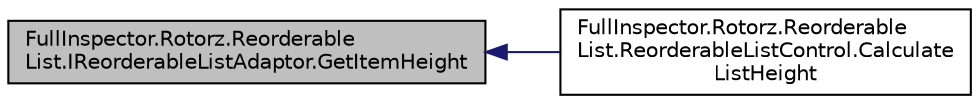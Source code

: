 digraph "FullInspector.Rotorz.ReorderableList.IReorderableListAdaptor.GetItemHeight"
{
  edge [fontname="Helvetica",fontsize="10",labelfontname="Helvetica",labelfontsize="10"];
  node [fontname="Helvetica",fontsize="10",shape=record];
  rankdir="LR";
  Node1 [label="FullInspector.Rotorz.Reorderable\lList.IReorderableListAdaptor.GetItemHeight",height=0.2,width=0.4,color="black", fillcolor="grey75", style="filled" fontcolor="black"];
  Node1 -> Node2 [dir="back",color="midnightblue",fontsize="10",style="solid",fontname="Helvetica"];
  Node2 [label="FullInspector.Rotorz.Reorderable\lList.ReorderableListControl.Calculate\lListHeight",height=0.2,width=0.4,color="black", fillcolor="white", style="filled",URL="$class_full_inspector_1_1_rotorz_1_1_reorderable_list_1_1_reorderable_list_control.html#ad46760bd4fd32255596cb1bad47a2a59",tooltip="Calculate height of list control in pixels. "];
}
